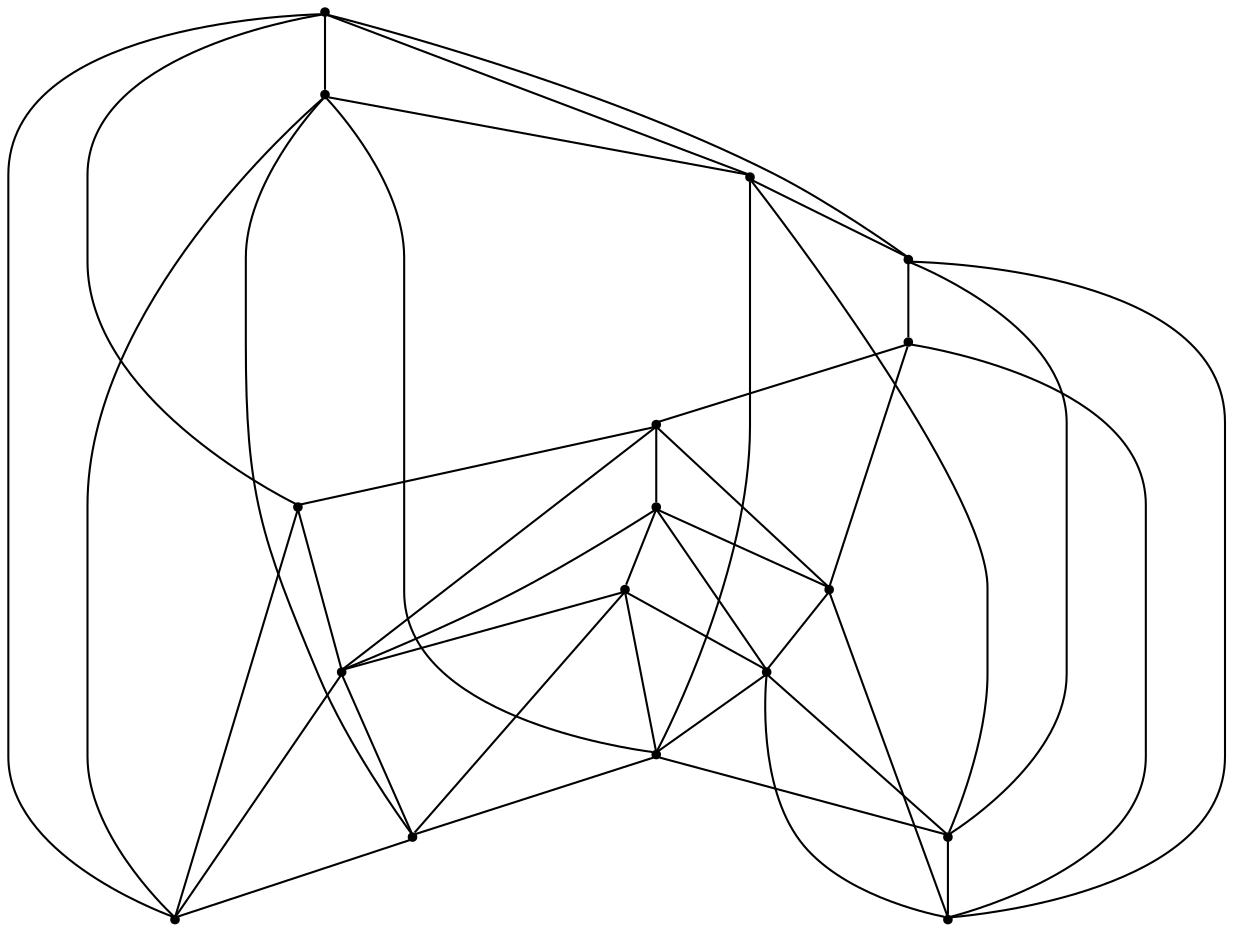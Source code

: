 graph {
  node [shape=point,comment="{\"directed\":false,\"doi\":\"10.1007/978-3-031-49275-4_8\",\"figure\":\"2 (1)\"}"]

  v0 [pos="945.1547288441925,1224.3416074749098"]
  v1 [pos="877.970068183384,1199.1483759117286"]
  v2 [pos="894.7675210140446,1148.7628348061226"]
  v3 [pos="894.7675210140446,1073.1849841580922"]
  v4 [pos="861.1757311851908,1115.171424873019"]
  v5 [pos="726.8136907374006,1073.1849841580922"]
  v6 [pos="827.5870571888044,1173.9550171732708"]
  v7 [pos="810.7916391875102,1098.3762445044836"]
  v8 [pos="844.3803131838966,1257.9298698199136"]
  v9 [pos="777.1998493586564,1199.1483759117286"]
  v10 [pos="810.7916391875101,1232.7376874527658"]
  v11 [pos="810.7916391875102,1308.316444224643"]
  v12 [pos="760.4023647337872,1249.532867821301"]
  v13 [pos="785.5980670666452,1148.7628348061228"]
  v14 [pos="726.8136907374005,1207.5432795182746"]
  v15 [pos="676.4264829072526,1224.339509082843"]
  v16 [pos="726.6042622837126,1140.3646564362002"]

  v0 -- v1 [id="-1",pos="945.1547288441925,1224.3416074749098 877.970068183384,1199.1483759117286 877.970068183384,1199.1483759117286 877.970068183384,1199.1483759117286"]
  v15 -- v16 [id="-2",pos="676.4264829072526,1224.339509082843 726.6042622837126,1140.3646564362002 726.6042622837126,1140.3646564362002 726.6042622837126,1140.3646564362002"]
  v15 -- v12 [id="-3",pos="676.4264829072526,1224.339509082843 760.4023647337872,1249.532867821301 760.4023647337872,1249.532867821301 760.4023647337872,1249.532867821301"]
  v15 -- v14 [id="-4",pos="676.4264829072526,1224.339509082843 726.8136907374005,1207.5432795182746 726.8136907374005,1207.5432795182746 726.8136907374005,1207.5432795182746"]
  v15 -- v11 [id="-5",pos="676.4264829072526,1224.339509082843 810.7916391875102,1308.316444224643 810.7916391875102,1308.316444224643 810.7916391875102,1308.316444224643"]
  v14 -- v16 [id="-6",pos="726.8136907374005,1207.5432795182746 726.6042622837126,1140.3646564362002 726.6042622837126,1140.3646564362002 726.6042622837126,1140.3646564362002"]
  v16 -- v5 [id="-7",pos="726.6042622837126,1140.3646564362002 726.8136907374006,1073.1849841580922 726.8136907374006,1073.1849841580922 726.8136907374006,1073.1849841580922"]
  v16 -- v13 [id="-8",pos="726.6042622837126,1140.3646564362002 785.5980670666452,1148.7628348061228 785.5980670666452,1148.7628348061228 785.5980670666452,1148.7628348061228"]
  v16 -- v7 [id="-9",pos="726.6042622837126,1140.3646564362002 810.7916391875102,1098.3762445044836 810.7916391875102,1098.3762445044836 810.7916391875102,1098.3762445044836"]
  v5 -- v15 [id="-10",pos="726.8136907374006,1073.1849841580922 676.4264829072526,1224.339509082843 676.4264829072526,1224.339509082843 676.4264829072526,1224.339509082843"]
  v14 -- v9 [id="-11",pos="726.8136907374005,1207.5432795182746 777.1998493586564,1199.1483759117286 777.1998493586564,1199.1483759117286 777.1998493586564,1199.1483759117286"]
  v14 -- v12 [id="-12",pos="726.8136907374005,1207.5432795182746 760.4023647337872,1249.532867821301 760.4023647337872,1249.532867821301 760.4023647337872,1249.532867821301"]
  v14 -- v13 [id="-13",pos="726.8136907374005,1207.5432795182746 785.5980670666452,1148.7628348061228 785.5980670666452,1148.7628348061228 785.5980670666452,1148.7628348061228"]
  v5 -- v7 [id="-14",pos="726.8136907374006,1073.1849841580922 810.7916391875102,1098.3762445044836 810.7916391875102,1098.3762445044836 810.7916391875102,1098.3762445044836"]
  v12 -- v8 [id="-15",pos="760.4023647337872,1249.532867821301 844.3803131838966,1257.9298698199136 844.3803131838966,1257.9298698199136 844.3803131838966,1257.9298698199136"]
  v12 -- v10 [id="-16",pos="760.4023647337872,1249.532867821301 810.7916391875101,1232.7376874527658 810.7916391875101,1232.7376874527658 810.7916391875101,1232.7376874527658"]
  v9 -- v12 [id="-18",pos="777.1998493586564,1199.1483759117286 760.4023647337872,1249.532867821301 760.4023647337872,1249.532867821301 760.4023647337872,1249.532867821301"]
  v9 -- v10 [id="-19",pos="777.1998493586564,1199.1483759117286 810.7916391875101,1232.7376874527658 810.7916391875101,1232.7376874527658 810.7916391875101,1232.7376874527658"]
  v13 -- v7 [id="-20",pos="785.5980670666452,1148.7628348061228 810.7916391875102,1098.3762445044836 810.7916391875102,1098.3762445044836 810.7916391875102,1098.3762445044836"]
  v13 -- v4 [id="-21",pos="785.5980670666452,1148.7628348061228 861.1757311851908,1115.171424873019 861.1757311851908,1115.171424873019 861.1757311851908,1115.171424873019"]
  v9 -- v13 [id="-22",pos="777.1998493586564,1199.1483759117286 785.5980670666452,1148.7628348061228 785.5980670666452,1148.7628348061228 785.5980670666452,1148.7628348061228"]
  v13 -- v6 [id="-23",pos="785.5980670666452,1148.7628348061228 827.5870571888044,1173.9550171732708 827.5870571888044,1173.9550171732708 827.5870571888044,1173.9550171732708"]
  v11 -- v12 [id="-27",pos="810.7916391875102,1308.316444224643 760.4023647337872,1249.532867821301 760.4023647337872,1249.532867821301 760.4023647337872,1249.532867821301"]
  v10 -- v8 [id="-28",pos="810.7916391875101,1232.7376874527658 844.3803131838966,1257.9298698199136 844.3803131838966,1257.9298698199136 844.3803131838966,1257.9298698199136"]
  v10 -- v1 [id="-29",pos="810.7916391875101,1232.7376874527658 877.970068183384,1199.1483759117286 877.970068183384,1199.1483759117286 877.970068183384,1199.1483759117286"]
  v7 -- v3 [id="-30",pos="810.7916391875102,1098.3762445044836 894.7675210140446,1073.1849841580922 894.7675210140446,1073.1849841580922 894.7675210140446,1073.1849841580922"]
  v11 -- v8 [id="-31",pos="810.7916391875102,1308.316444224643 844.3803131838966,1257.9298698199136 844.3803131838966,1257.9298698199136 844.3803131838966,1257.9298698199136"]
  v11 -- v0 [id="-32",pos="810.7916391875102,1308.316444224643 945.1547288441925,1224.3416074749098 945.1547288441925,1224.3416074749098 945.1547288441925,1224.3416074749098"]
  v6 -- v10 [id="-33",pos="827.5870571888044,1173.9550171732708 810.7916391875101,1232.7376874527658 810.7916391875101,1232.7376874527658 810.7916391875101,1232.7376874527658"]
  v6 -- v9 [id="-34",pos="827.5870571888044,1173.9550171732708 777.1998493586564,1199.1483759117286 777.1998493586564,1199.1483759117286 777.1998493586564,1199.1483759117286"]
  v6 -- v2 [id="-35",pos="827.5870571888044,1173.9550171732708 894.7675210140446,1148.7628348061226 894.7675210140446,1148.7628348061226 894.7675210140446,1148.7628348061226"]
  v6 -- v4 [id="-36",pos="827.5870571888044,1173.9550171732708 861.1757311851908,1115.171424873019 861.1757311851908,1115.171424873019 861.1757311851908,1115.171424873019"]
  v8 -- v0 [id="-37",pos="844.3803131838966,1257.9298698199136 945.1547288441925,1224.3416074749098 945.1547288441925,1224.3416074749098 945.1547288441925,1224.3416074749098"]
  v8 -- v1 [id="-38",pos="844.3803131838966,1257.9298698199136 877.970068183384,1199.1483759117286 877.970068183384,1199.1483759117286 877.970068183384,1199.1483759117286"]
  v4 -- v7 [id="-40",pos="861.1757311851908,1115.171424873019 810.7916391875102,1098.3762445044836 810.7916391875102,1098.3762445044836 810.7916391875102,1098.3762445044836"]
  v1 -- v2 [id="-43",pos="877.970068183384,1199.1483759117286 894.7675210140446,1148.7628348061226 894.7675210140446,1148.7628348061226 894.7675210140446,1148.7628348061226"]
  v1 -- v6 [id="-44",pos="877.970068183384,1199.1483759117286 827.5870571888044,1173.9550171732708 827.5870571888044,1173.9550171732708 827.5870571888044,1173.9550171732708"]
  v0 -- v2 [id="-47",pos="945.1547288441925,1224.3416074749098 894.7675210140446,1148.7628348061226 894.7675210140446,1148.7628348061226 894.7675210140446,1148.7628348061226"]
  v0 -- v3 [id="-49",pos="945.1547288441925,1224.3416074749098 894.7675210140446,1073.1849841580922 894.7675210140446,1073.1849841580922 894.7675210140446,1073.1849841580922"]
  v2 -- v4 [id="-50",pos="894.7675210140446,1148.7628348061226 861.1757311851908,1115.171424873019 861.1757311851908,1115.171424873019 861.1757311851908,1115.171424873019"]
  v3 -- v4 [id="-52",pos="894.7675210140446,1073.1849841580922 861.1757311851908,1115.171424873019 861.1757311851908,1115.171424873019 861.1757311851908,1115.171424873019"]
  v2 -- v3 [id="-54",pos="894.7675210140446,1148.7628348061226 894.7675210140446,1073.1849841580922 894.7675210140446,1073.1849841580922 894.7675210140446,1073.1849841580922"]
  v3 -- v5 [id="-55",pos="894.7675210140446,1073.1849841580922 726.8136907374006,1073.1849841580922 726.8136907374006,1073.1849841580922 726.8136907374006,1073.1849841580922"]
}